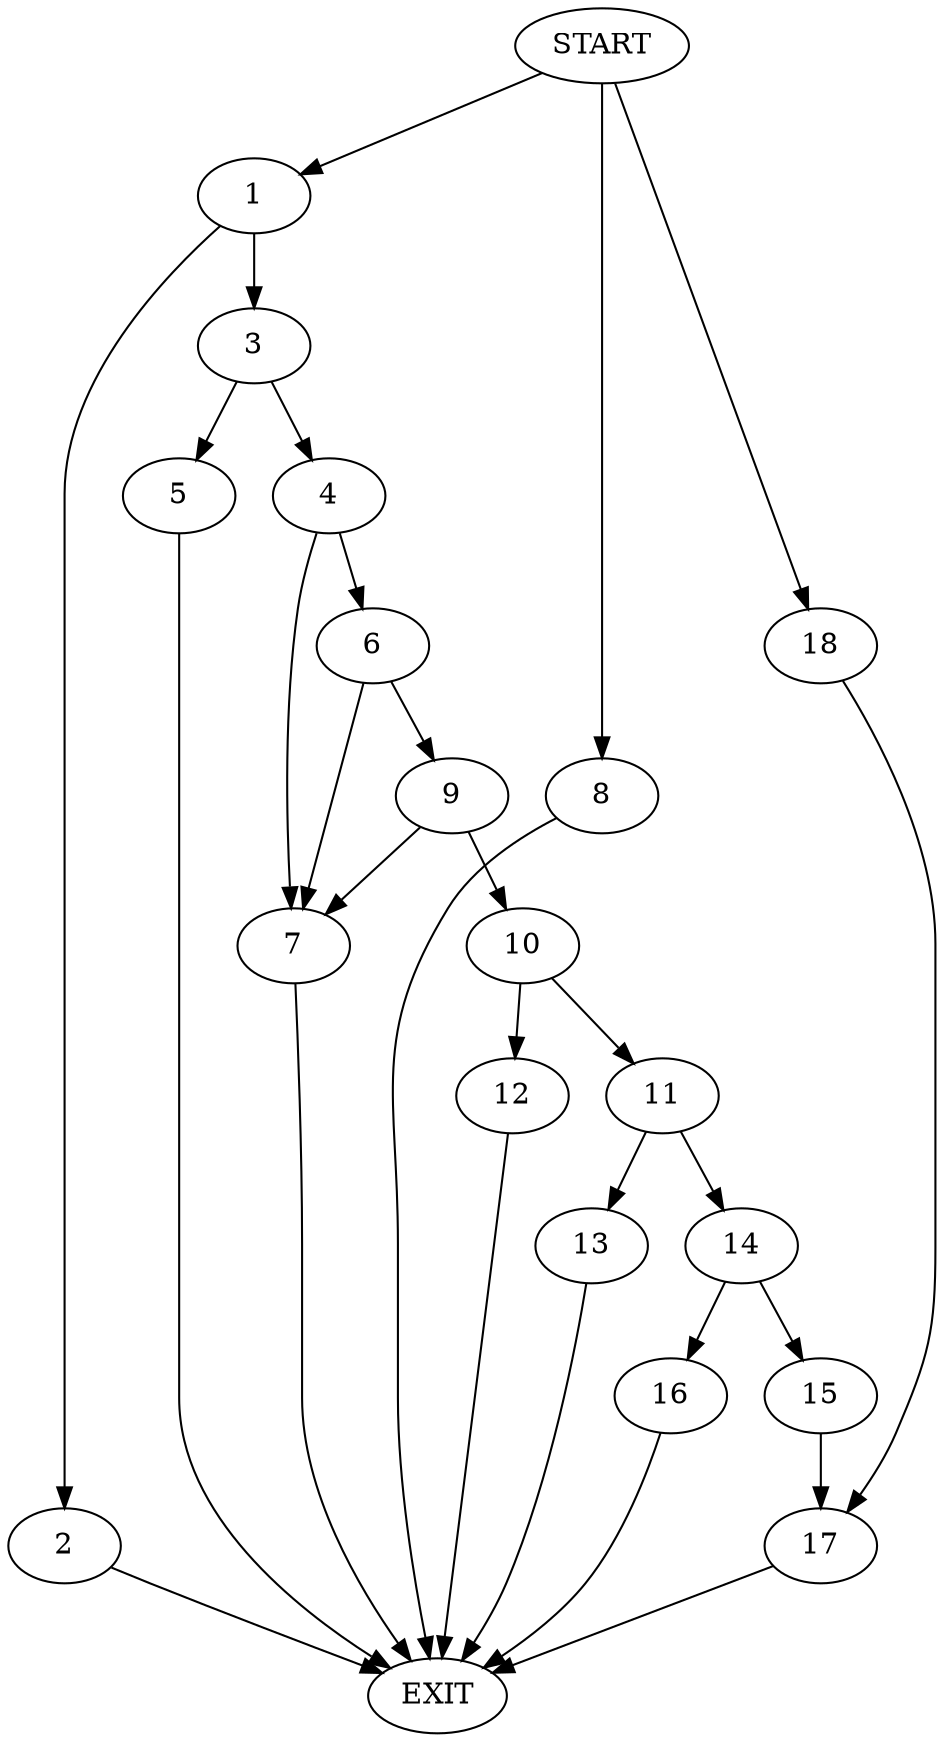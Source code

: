 digraph {
0 [label="START"]
19 [label="EXIT"]
0 -> 1
1 -> 2
1 -> 3
2 -> 19
3 -> 4
3 -> 5
5 -> 19
4 -> 6
4 -> 7
0 -> 8
8 -> 19
6 -> 9
6 -> 7
7 -> 19
9 -> 10
9 -> 7
10 -> 11
10 -> 12
11 -> 13
11 -> 14
12 -> 19
14 -> 15
14 -> 16
13 -> 19
16 -> 19
15 -> 17
17 -> 19
0 -> 18
18 -> 17
}
